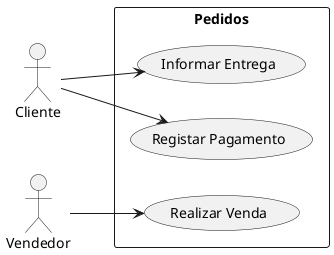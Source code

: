 @startuml Caso de Uso
left to right direction
rectangle Pedidos{
    usecase (Realizar Venda) as venda
    usecase (Registar Pagamento) as uc_pag
    usecase (Informar Entrega) as inf_ent
}

actor Cliente as c
actor Vendedor as v

c --> uc_pag
c --> inf_ent
v --> venda

@enduml